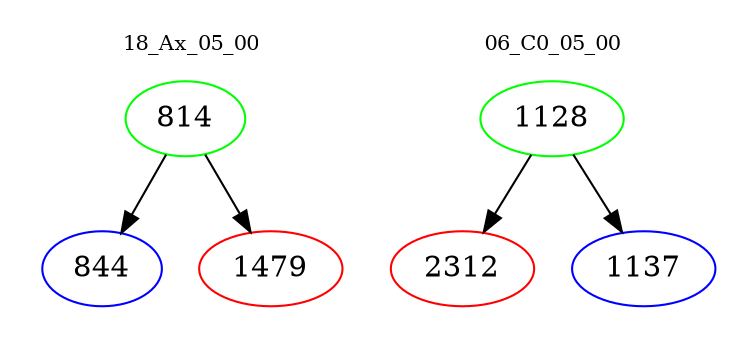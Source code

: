 digraph{
subgraph cluster_0 {
color = white
label = "18_Ax_05_00";
fontsize=10;
T0_814 [label="814", color="green"]
T0_814 -> T0_844 [color="black"]
T0_844 [label="844", color="blue"]
T0_814 -> T0_1479 [color="black"]
T0_1479 [label="1479", color="red"]
}
subgraph cluster_1 {
color = white
label = "06_C0_05_00";
fontsize=10;
T1_1128 [label="1128", color="green"]
T1_1128 -> T1_2312 [color="black"]
T1_2312 [label="2312", color="red"]
T1_1128 -> T1_1137 [color="black"]
T1_1137 [label="1137", color="blue"]
}
}
